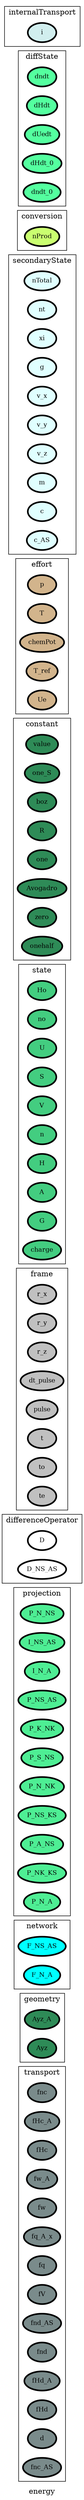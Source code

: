 digraph energy {
label=energy;
rankdir=LR;
subgraph cluster_energy___transport {
label=transport;
rankdir=LR;
V_100 [fillcolor=lightcyan4, fontsize=12, label=fnc, penwidth=3, style=filled];
V_102 [fillcolor=lightcyan4, fontsize=12, label=fHc_A, penwidth=3, style=filled];
V_103 [fillcolor=lightcyan4, fontsize=12, label=fHc, penwidth=3, style=filled];
V_104 [fillcolor=lightcyan4, fontsize=12, label=fw_A, penwidth=3, style=filled];
V_105 [fillcolor=lightcyan4, fontsize=12, label=fw, penwidth=3, style=filled];
V_106 [fillcolor=lightcyan4, fontsize=12, label=fq_A_x, penwidth=3, style=filled];
V_107 [fillcolor=lightcyan4, fontsize=12, label=fq, penwidth=3, style=filled];
V_92 [fillcolor=lightcyan4, fontsize=12, label=fV, penwidth=3, style=filled];
V_93 [fillcolor=lightcyan4, fontsize=12, label=fnd_AS, penwidth=3, style=filled];
V_94 [fillcolor=lightcyan4, fontsize=12, label=fnd, penwidth=3, style=filled];
V_95 [fillcolor=lightcyan4, fontsize=12, label=fHd_A, penwidth=3, style=filled];
V_96 [fillcolor=lightcyan4, fontsize=12, label=fHd, penwidth=3, style=filled];
V_97 [fillcolor=lightcyan4, fontsize=12, label=d, penwidth=3, style=filled];
V_99 [fillcolor=lightcyan4, fontsize=12, label=fnc_AS, penwidth=3, style=filled];
}

subgraph cluster_energy___geometry {
label=geometry;
rankdir=LR;
V_215 [fillcolor=seagreen4, fontsize=12, label=Ayz_A, penwidth=3, style=filled];
V_71 [fillcolor=seagreen4, fontsize=12, label=Ayz, penwidth=3, style=filled];
}

subgraph cluster_energy___properties {
label=properties;
rankdir=LR;
}

subgraph cluster_energy___network {
label=network;
rankdir=LR;
V_70 [fillcolor=cyan, fontsize=12, label=F_NS_AS, penwidth=3, style=filled];
V_8 [fillcolor=cyan, fontsize=12, label=F_N_A, penwidth=3, style=filled];
}

subgraph cluster_energy___projection {
label=projection;
rankdir=LR;
V_162 [fillcolor=seagreen2, fontsize=12, label=P_N_NS, penwidth=3, style=filled];
V_200 [fillcolor=seagreen2, fontsize=12, label=I_NS_AS, penwidth=3, style=filled];
V_201 [fillcolor=seagreen2, fontsize=12, label=I_N_A, penwidth=3, style=filled];
V_32 [fillcolor=seagreen2, fontsize=12, label=P_NS_AS, penwidth=3, style=filled];
V_33 [fillcolor=seagreen2, fontsize=12, label=P_K_NK, penwidth=3, style=filled];
V_34 [fillcolor=seagreen2, fontsize=12, label=P_S_NS, penwidth=3, style=filled];
V_35 [fillcolor=seagreen2, fontsize=12, label=P_N_NK, penwidth=3, style=filled];
V_36 [fillcolor=seagreen2, fontsize=12, label=P_NS_KS, penwidth=3, style=filled];
V_37 [fillcolor=seagreen2, fontsize=12, label=P_A_NS, penwidth=3, style=filled];
V_65 [fillcolor=seagreen2, fontsize=12, label=P_NK_KS, penwidth=3, style=filled];
V_9 [fillcolor=seagreen2, fontsize=12, label=P_N_A, penwidth=3, style=filled];
}

subgraph cluster_energy___differenceOperator {
label=differenceOperator;
rankdir=LR;
V_90 [fillcolor=white, fontsize=12, label=D, penwidth=3, style=filled];
V_91 [fillcolor=white, fontsize=12, label=D_NS_AS, penwidth=3, style=filled];
}

subgraph cluster_energy___frame {
label=frame;
rankdir=LR;
V_10 [fillcolor=grey, fontsize=12, label=r_x, penwidth=3, style=filled];
V_11 [fillcolor=grey, fontsize=12, label=r_y, penwidth=3, style=filled];
V_12 [fillcolor=grey, fontsize=12, label=r_z, penwidth=3, style=filled];
V_216 [fillcolor=grey, fontsize=12, label=dt_pulse, penwidth=3, style=filled];
V_217 [fillcolor=grey, fontsize=12, label=pulse, penwidth=3, style=filled];
V_5 [fillcolor=grey, fontsize=12, label=t, penwidth=3, style=filled];
V_6 [fillcolor=grey, fontsize=12, label=to, penwidth=3, style=filled];
V_7 [fillcolor=grey, fontsize=12, label=te, penwidth=3, style=filled];
}

subgraph cluster_energy___state {
label=state;
rankdir=LR;
V_109 [fillcolor=seagreen3, fontsize=12, label=Ho, penwidth=3, style=filled];
V_110 [fillcolor=seagreen3, fontsize=12, label=no, penwidth=3, style=filled];
V_13 [fillcolor=seagreen3, fontsize=12, label=U, penwidth=3, style=filled];
V_14 [fillcolor=seagreen3, fontsize=12, label=S, penwidth=3, style=filled];
V_15 [fillcolor=seagreen3, fontsize=12, label=V, penwidth=3, style=filled];
V_16 [fillcolor=seagreen3, fontsize=12, label=n, penwidth=3, style=filled];
V_20 [fillcolor=seagreen3, fontsize=12, label=H, penwidth=3, style=filled];
V_21 [fillcolor=seagreen3, fontsize=12, label=A, penwidth=3, style=filled];
V_22 [fillcolor=seagreen3, fontsize=12, label=G, penwidth=3, style=filled];
V_23 [fillcolor=seagreen3, fontsize=12, label=charge, penwidth=3, style=filled];
}

subgraph cluster_energy___constant {
label=constant;
rankdir=LR;
V_1 [fillcolor=seagreen, fontsize=12, label=value, penwidth=3, style=filled];
V_127 [fillcolor=seagreen, fontsize=12, label=one_S, penwidth=3, style=filled];
V_165 [fillcolor=seagreen, fontsize=12, label=boz, penwidth=3, style=filled];
V_166 [fillcolor=seagreen, fontsize=12, label=R, penwidth=3, style=filled];
V_2 [fillcolor=seagreen, fontsize=12, label=one, penwidth=3, style=filled];
V_24 [fillcolor=seagreen, fontsize=12, label=Avogadro, penwidth=3, style=filled];
V_3 [fillcolor=seagreen, fontsize=12, label=zero, penwidth=3, style=filled];
V_4 [fillcolor=seagreen, fontsize=12, label=onehalf, penwidth=3, style=filled];
}

subgraph cluster_energy___effort {
label=effort;
rankdir=LR;
V_17 [fillcolor=tan, fontsize=12, label=p, penwidth=3, style=filled];
V_18 [fillcolor=tan, fontsize=12, label=T, penwidth=3, style=filled];
V_19 [fillcolor=tan, fontsize=12, label=chemPot, penwidth=3, style=filled];
V_218 [fillcolor=tan, fontsize=12, label=T_ref, penwidth=3, style=filled];
V_27 [fillcolor=tan, fontsize=12, label=Ue, penwidth=3, style=filled];
}

subgraph cluster_energy___secondaryState {
label=secondaryState;
rankdir=LR;
V_128 [fillcolor=lightcyan1, fontsize=12, label=nTotal, penwidth=3, style=filled];
V_168 [fillcolor=lightcyan1, fontsize=12, label=nt, penwidth=3, style=filled];
V_169 [fillcolor=lightcyan1, fontsize=12, label=xi, penwidth=3, style=filled];
V_176 [fillcolor=lightcyan1, fontsize=12, label=g, penwidth=3, style=filled];
V_28 [fillcolor=lightcyan1, fontsize=12, label=v_x, penwidth=3, style=filled];
V_29 [fillcolor=lightcyan1, fontsize=12, label=v_y, penwidth=3, style=filled];
V_30 [fillcolor=lightcyan1, fontsize=12, label=v_z, penwidth=3, style=filled];
V_57 [fillcolor=lightcyan1, fontsize=12, label=m, penwidth=3, style=filled];
V_66 [fillcolor=lightcyan1, fontsize=12, label=c, penwidth=3, style=filled];
V_98 [fillcolor=lightcyan1, fontsize=12, label=c_AS, penwidth=3, style=filled];
}

subgraph cluster_energy___conversion {
label=conversion;
rankdir=LR;
V_170 [fillcolor=darkolivegreen1, fontsize=12, label=nProd, penwidth=3, style=filled];
}

subgraph cluster_energy___diffState {
label=diffState;
rankdir=LR;
V_101 [fillcolor=seagreen1, fontsize=12, label=dndt, penwidth=3, style=filled];
V_108 [fillcolor=seagreen1, fontsize=12, label=dHdt, penwidth=3, style=filled];
V_118 [fillcolor=seagreen1, fontsize=12, label=dUedt, penwidth=3, style=filled];
V_221 [fillcolor=seagreen1, fontsize=12, label=dHdt_0, penwidth=3, style=filled];
V_222 [fillcolor=seagreen1, fontsize=12, label=dndt_0, penwidth=3, style=filled];
}

subgraph cluster_energy___internalTransport {
label=internalTransport;
rankdir=LR;
V_113 [fillcolor=lightcyan2, fontsize=12, label=i, penwidth=3, style=filled];
}

}
